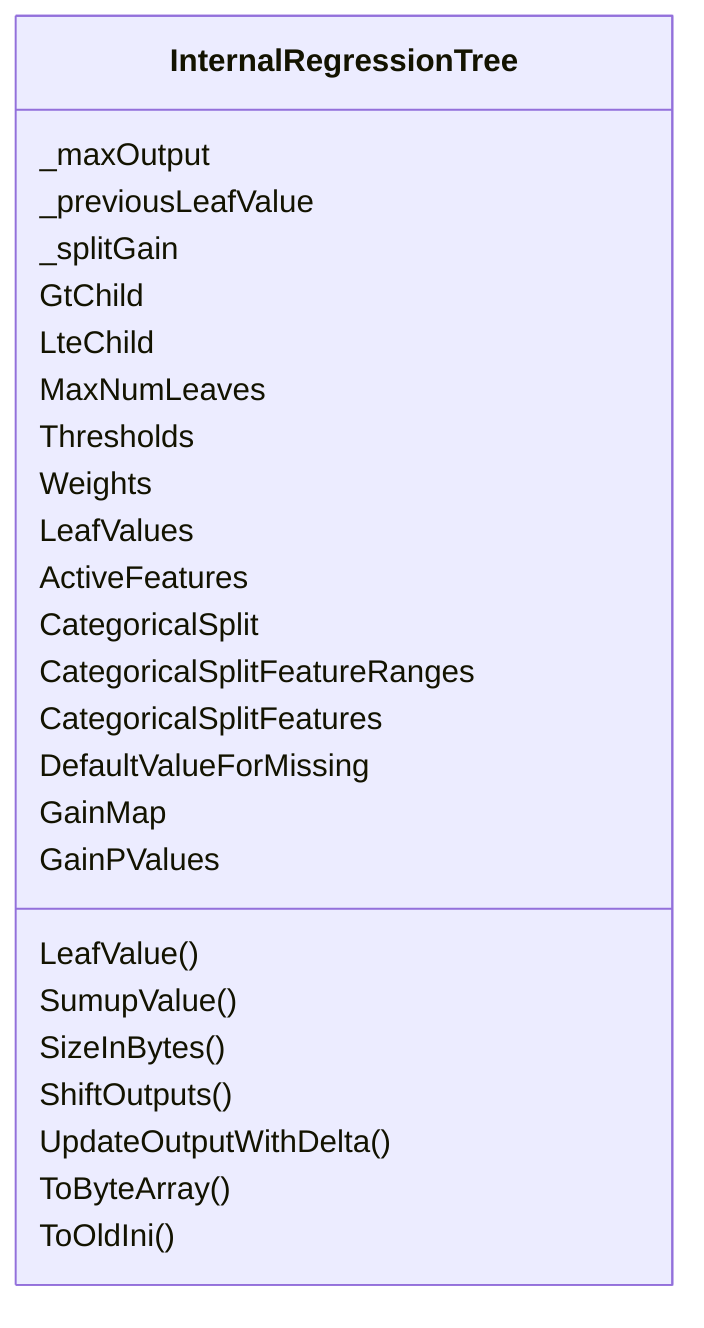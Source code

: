 classDiagram 
    class InternalRegressionTree {
        _maxOutput
        _previousLeafValue
        _splitGain
        GtChild
        LteChild
        MaxNumLeaves
        Thresholds
        Weights
        LeafValues
        ActiveFeatures
        CategoricalSplit
        CategoricalSplitFeatureRanges
        CategoricalSplitFeatures
        DefaultValueForMissing
        GainMap 
        GainPValues
        LeafValue()
        SumupValue()
        SizeInBytes()
        ShiftOutputs()
        UpdateOutputWithDelta()
        ToByteArray()
        ToOldIni()
    }